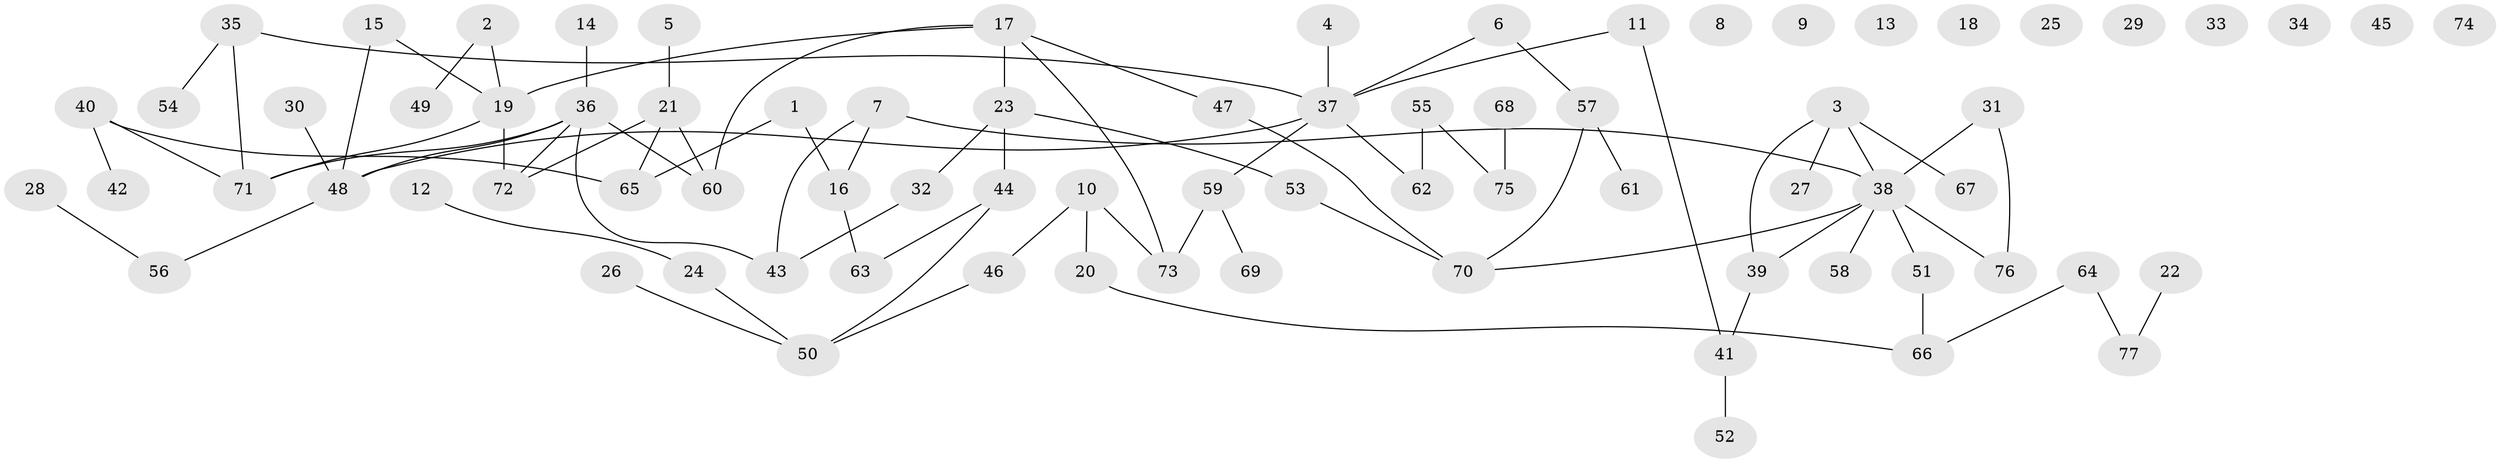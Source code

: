 // coarse degree distribution, {3: 0.14285714285714285, 7: 0.14285714285714285, 9: 0.07142857142857142, 2: 0.35714285714285715, 4: 0.07142857142857142, 1: 0.21428571428571427}
// Generated by graph-tools (version 1.1) at 2025/48/03/04/25 22:48:20]
// undirected, 77 vertices, 84 edges
graph export_dot {
  node [color=gray90,style=filled];
  1;
  2;
  3;
  4;
  5;
  6;
  7;
  8;
  9;
  10;
  11;
  12;
  13;
  14;
  15;
  16;
  17;
  18;
  19;
  20;
  21;
  22;
  23;
  24;
  25;
  26;
  27;
  28;
  29;
  30;
  31;
  32;
  33;
  34;
  35;
  36;
  37;
  38;
  39;
  40;
  41;
  42;
  43;
  44;
  45;
  46;
  47;
  48;
  49;
  50;
  51;
  52;
  53;
  54;
  55;
  56;
  57;
  58;
  59;
  60;
  61;
  62;
  63;
  64;
  65;
  66;
  67;
  68;
  69;
  70;
  71;
  72;
  73;
  74;
  75;
  76;
  77;
  1 -- 16;
  1 -- 65;
  2 -- 19;
  2 -- 49;
  3 -- 27;
  3 -- 38;
  3 -- 39;
  3 -- 67;
  4 -- 37;
  5 -- 21;
  6 -- 37;
  6 -- 57;
  7 -- 16;
  7 -- 38;
  7 -- 43;
  10 -- 20;
  10 -- 46;
  10 -- 73;
  11 -- 37;
  11 -- 41;
  12 -- 24;
  14 -- 36;
  15 -- 19;
  15 -- 48;
  16 -- 63;
  17 -- 19;
  17 -- 23;
  17 -- 47;
  17 -- 60;
  17 -- 73;
  19 -- 71;
  19 -- 72;
  20 -- 66;
  21 -- 60;
  21 -- 65;
  21 -- 72;
  22 -- 77;
  23 -- 32;
  23 -- 44;
  23 -- 53;
  24 -- 50;
  26 -- 50;
  28 -- 56;
  30 -- 48;
  31 -- 38;
  31 -- 76;
  32 -- 43;
  35 -- 37;
  35 -- 54;
  35 -- 71;
  36 -- 43;
  36 -- 48;
  36 -- 60;
  36 -- 71;
  36 -- 72;
  37 -- 48;
  37 -- 59;
  37 -- 62;
  38 -- 39;
  38 -- 51;
  38 -- 58;
  38 -- 70;
  38 -- 76;
  39 -- 41;
  40 -- 42;
  40 -- 65;
  40 -- 71;
  41 -- 52;
  44 -- 50;
  44 -- 63;
  46 -- 50;
  47 -- 70;
  48 -- 56;
  51 -- 66;
  53 -- 70;
  55 -- 62;
  55 -- 75;
  57 -- 61;
  57 -- 70;
  59 -- 69;
  59 -- 73;
  64 -- 66;
  64 -- 77;
  68 -- 75;
}
